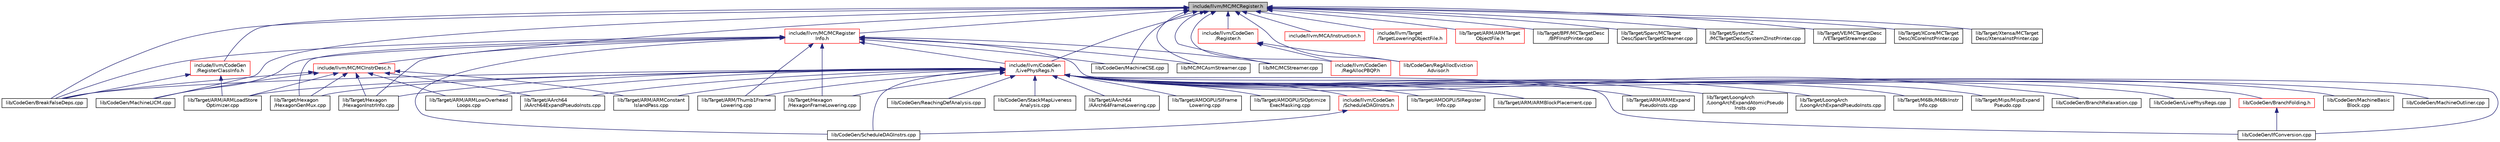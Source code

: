 digraph "include/llvm/MC/MCRegister.h"
{
 // LATEX_PDF_SIZE
  bgcolor="transparent";
  edge [fontname="Helvetica",fontsize="10",labelfontname="Helvetica",labelfontsize="10"];
  node [fontname="Helvetica",fontsize="10",shape=record];
  Node1 [label="include/llvm/MC/MCRegister.h",height=0.2,width=0.4,color="black", fillcolor="grey75", style="filled", fontcolor="black",tooltip=" "];
  Node1 -> Node2 [dir="back",color="midnightblue",fontsize="10",style="solid",fontname="Helvetica"];
  Node2 [label="include/llvm/CodeGen\l/LivePhysRegs.h",height=0.2,width=0.4,color="red",URL="$LivePhysRegs_8h.html",tooltip=" "];
  Node2 -> Node3 [dir="back",color="midnightblue",fontsize="10",style="solid",fontname="Helvetica"];
  Node3 [label="include/llvm/CodeGen\l/ScheduleDAGInstrs.h",height=0.2,width=0.4,color="red",URL="$ScheduleDAGInstrs_8h.html",tooltip=" "];
  Node3 -> Node67 [dir="back",color="midnightblue",fontsize="10",style="solid",fontname="Helvetica"];
  Node67 [label="lib/CodeGen/ScheduleDAGInstrs.cpp",height=0.2,width=0.4,color="black",URL="$ScheduleDAGInstrs_8cpp.html",tooltip=" "];
  Node2 -> Node69 [dir="back",color="midnightblue",fontsize="10",style="solid",fontname="Helvetica"];
  Node69 [label="lib/CodeGen/BranchFolding.h",height=0.2,width=0.4,color="red",URL="$BranchFolding_8h.html",tooltip=" "];
  Node69 -> Node71 [dir="back",color="midnightblue",fontsize="10",style="solid",fontname="Helvetica"];
  Node71 [label="lib/CodeGen/IfConversion.cpp",height=0.2,width=0.4,color="black",URL="$IfConversion_8cpp.html",tooltip=" "];
  Node2 -> Node73 [dir="back",color="midnightblue",fontsize="10",style="solid",fontname="Helvetica"];
  Node73 [label="lib/CodeGen/BranchRelaxation.cpp",height=0.2,width=0.4,color="black",URL="$BranchRelaxation_8cpp.html",tooltip=" "];
  Node2 -> Node74 [dir="back",color="midnightblue",fontsize="10",style="solid",fontname="Helvetica"];
  Node74 [label="lib/CodeGen/BreakFalseDeps.cpp",height=0.2,width=0.4,color="black",URL="$BreakFalseDeps_8cpp.html",tooltip=" "];
  Node2 -> Node71 [dir="back",color="midnightblue",fontsize="10",style="solid",fontname="Helvetica"];
  Node2 -> Node75 [dir="back",color="midnightblue",fontsize="10",style="solid",fontname="Helvetica"];
  Node75 [label="lib/CodeGen/LivePhysRegs.cpp",height=0.2,width=0.4,color="black",URL="$LivePhysRegs_8cpp.html",tooltip=" "];
  Node2 -> Node76 [dir="back",color="midnightblue",fontsize="10",style="solid",fontname="Helvetica"];
  Node76 [label="lib/CodeGen/MachineBasic\lBlock.cpp",height=0.2,width=0.4,color="black",URL="$MachineBasicBlock_8cpp.html",tooltip=" "];
  Node2 -> Node77 [dir="back",color="midnightblue",fontsize="10",style="solid",fontname="Helvetica"];
  Node77 [label="lib/CodeGen/MachineOutliner.cpp",height=0.2,width=0.4,color="black",URL="$MachineOutliner_8cpp.html",tooltip=" "];
  Node2 -> Node78 [dir="back",color="midnightblue",fontsize="10",style="solid",fontname="Helvetica"];
  Node78 [label="lib/CodeGen/ReachingDefAnalysis.cpp",height=0.2,width=0.4,color="black",URL="$ReachingDefAnalysis_8cpp.html",tooltip=" "];
  Node2 -> Node67 [dir="back",color="midnightblue",fontsize="10",style="solid",fontname="Helvetica"];
  Node2 -> Node79 [dir="back",color="midnightblue",fontsize="10",style="solid",fontname="Helvetica"];
  Node79 [label="lib/CodeGen/StackMapLiveness\lAnalysis.cpp",height=0.2,width=0.4,color="black",URL="$StackMapLivenessAnalysis_8cpp.html",tooltip=" "];
  Node2 -> Node80 [dir="back",color="midnightblue",fontsize="10",style="solid",fontname="Helvetica"];
  Node80 [label="lib/Target/AArch64\l/AArch64ExpandPseudoInsts.cpp",height=0.2,width=0.4,color="black",URL="$AArch64ExpandPseudoInsts_8cpp.html",tooltip=" "];
  Node2 -> Node81 [dir="back",color="midnightblue",fontsize="10",style="solid",fontname="Helvetica"];
  Node81 [label="lib/Target/AArch64\l/AArch64FrameLowering.cpp",height=0.2,width=0.4,color="black",URL="$AArch64FrameLowering_8cpp.html",tooltip=" "];
  Node2 -> Node82 [dir="back",color="midnightblue",fontsize="10",style="solid",fontname="Helvetica"];
  Node82 [label="lib/Target/AMDGPU/SIFrame\lLowering.cpp",height=0.2,width=0.4,color="black",URL="$SIFrameLowering_8cpp.html",tooltip=" "];
  Node2 -> Node83 [dir="back",color="midnightblue",fontsize="10",style="solid",fontname="Helvetica"];
  Node83 [label="lib/Target/AMDGPU/SIOptimize\lExecMasking.cpp",height=0.2,width=0.4,color="black",URL="$SIOptimizeExecMasking_8cpp.html",tooltip=" "];
  Node2 -> Node84 [dir="back",color="midnightblue",fontsize="10",style="solid",fontname="Helvetica"];
  Node84 [label="lib/Target/AMDGPU/SIRegister\lInfo.cpp",height=0.2,width=0.4,color="black",URL="$SIRegisterInfo_8cpp.html",tooltip=" "];
  Node2 -> Node85 [dir="back",color="midnightblue",fontsize="10",style="solid",fontname="Helvetica"];
  Node85 [label="lib/Target/ARM/ARMBlockPlacement.cpp",height=0.2,width=0.4,color="black",URL="$ARMBlockPlacement_8cpp.html",tooltip=" "];
  Node2 -> Node86 [dir="back",color="midnightblue",fontsize="10",style="solid",fontname="Helvetica"];
  Node86 [label="lib/Target/ARM/ARMConstant\lIslandPass.cpp",height=0.2,width=0.4,color="black",URL="$ARMConstantIslandPass_8cpp.html",tooltip=" "];
  Node2 -> Node87 [dir="back",color="midnightblue",fontsize="10",style="solid",fontname="Helvetica"];
  Node87 [label="lib/Target/ARM/ARMExpand\lPseudoInsts.cpp",height=0.2,width=0.4,color="black",URL="$ARMExpandPseudoInsts_8cpp.html",tooltip=" "];
  Node2 -> Node88 [dir="back",color="midnightblue",fontsize="10",style="solid",fontname="Helvetica"];
  Node88 [label="lib/Target/ARM/ARMLoadStore\lOptimizer.cpp",height=0.2,width=0.4,color="black",URL="$ARMLoadStoreOptimizer_8cpp.html",tooltip=" "];
  Node2 -> Node89 [dir="back",color="midnightblue",fontsize="10",style="solid",fontname="Helvetica"];
  Node89 [label="lib/Target/ARM/ARMLowOverhead\lLoops.cpp",height=0.2,width=0.4,color="black",URL="$ARMLowOverheadLoops_8cpp.html",tooltip=" "];
  Node2 -> Node90 [dir="back",color="midnightblue",fontsize="10",style="solid",fontname="Helvetica"];
  Node90 [label="lib/Target/ARM/Thumb1Frame\lLowering.cpp",height=0.2,width=0.4,color="black",URL="$Thumb1FrameLowering_8cpp.html",tooltip=" "];
  Node2 -> Node91 [dir="back",color="midnightblue",fontsize="10",style="solid",fontname="Helvetica"];
  Node91 [label="lib/Target/Hexagon\l/HexagonFrameLowering.cpp",height=0.2,width=0.4,color="black",URL="$HexagonFrameLowering_8cpp.html",tooltip=" "];
  Node2 -> Node92 [dir="back",color="midnightblue",fontsize="10",style="solid",fontname="Helvetica"];
  Node92 [label="lib/Target/Hexagon\l/HexagonGenMux.cpp",height=0.2,width=0.4,color="black",URL="$HexagonGenMux_8cpp.html",tooltip=" "];
  Node2 -> Node14 [dir="back",color="midnightblue",fontsize="10",style="solid",fontname="Helvetica"];
  Node14 [label="lib/Target/Hexagon\l/HexagonInstrInfo.cpp",height=0.2,width=0.4,color="black",URL="$HexagonInstrInfo_8cpp.html",tooltip=" "];
  Node2 -> Node93 [dir="back",color="midnightblue",fontsize="10",style="solid",fontname="Helvetica"];
  Node93 [label="lib/Target/LoongArch\l/LoongArchExpandAtomicPseudo\lInsts.cpp",height=0.2,width=0.4,color="black",URL="$LoongArchExpandAtomicPseudoInsts_8cpp.html",tooltip=" "];
  Node2 -> Node94 [dir="back",color="midnightblue",fontsize="10",style="solid",fontname="Helvetica"];
  Node94 [label="lib/Target/LoongArch\l/LoongArchExpandPseudoInsts.cpp",height=0.2,width=0.4,color="black",URL="$LoongArchExpandPseudoInsts_8cpp.html",tooltip=" "];
  Node2 -> Node95 [dir="back",color="midnightblue",fontsize="10",style="solid",fontname="Helvetica"];
  Node95 [label="lib/Target/M68k/M68kInstr\lInfo.cpp",height=0.2,width=0.4,color="black",URL="$M68kInstrInfo_8cpp.html",tooltip=" "];
  Node2 -> Node96 [dir="back",color="midnightblue",fontsize="10",style="solid",fontname="Helvetica"];
  Node96 [label="lib/Target/Mips/MipsExpand\lPseudo.cpp",height=0.2,width=0.4,color="black",URL="$MipsExpandPseudo_8cpp.html",tooltip=" "];
  Node1 -> Node113 [dir="back",color="midnightblue",fontsize="10",style="solid",fontname="Helvetica"];
  Node113 [label="include/llvm/CodeGen\l/RegAllocPBQP.h",height=0.2,width=0.4,color="red",URL="$RegAllocPBQP_8h.html",tooltip=" "];
  Node1 -> Node116 [dir="back",color="midnightblue",fontsize="10",style="solid",fontname="Helvetica"];
  Node116 [label="include/llvm/CodeGen\l/Register.h",height=0.2,width=0.4,color="red",URL="$Register_8h.html",tooltip=" "];
  Node116 -> Node113 [dir="back",color="midnightblue",fontsize="10",style="solid",fontname="Helvetica"];
  Node116 -> Node1438 [dir="back",color="midnightblue",fontsize="10",style="solid",fontname="Helvetica"];
  Node1438 [label="lib/CodeGen/RegAllocEviction\lAdvisor.h",height=0.2,width=0.4,color="red",URL="$RegAllocEvictionAdvisor_8h.html",tooltip=" "];
  Node1 -> Node1348 [dir="back",color="midnightblue",fontsize="10",style="solid",fontname="Helvetica"];
  Node1348 [label="include/llvm/CodeGen\l/RegisterClassInfo.h",height=0.2,width=0.4,color="red",URL="$RegisterClassInfo_8h.html",tooltip=" "];
  Node1348 -> Node74 [dir="back",color="midnightblue",fontsize="10",style="solid",fontname="Helvetica"];
  Node1348 -> Node88 [dir="back",color="midnightblue",fontsize="10",style="solid",fontname="Helvetica"];
  Node1 -> Node1444 [dir="back",color="midnightblue",fontsize="10",style="solid",fontname="Helvetica"];
  Node1444 [label="include/llvm/MC/MCInstrDesc.h",height=0.2,width=0.4,color="red",URL="$MCInstrDesc_8h.html",tooltip=" "];
  Node1444 -> Node74 [dir="back",color="midnightblue",fontsize="10",style="solid",fontname="Helvetica"];
  Node1444 -> Node616 [dir="back",color="midnightblue",fontsize="10",style="solid",fontname="Helvetica"];
  Node616 [label="lib/CodeGen/MachineLICM.cpp",height=0.2,width=0.4,color="black",URL="$MachineLICM_8cpp.html",tooltip=" "];
  Node1444 -> Node80 [dir="back",color="midnightblue",fontsize="10",style="solid",fontname="Helvetica"];
  Node1444 -> Node86 [dir="back",color="midnightblue",fontsize="10",style="solid",fontname="Helvetica"];
  Node1444 -> Node88 [dir="back",color="midnightblue",fontsize="10",style="solid",fontname="Helvetica"];
  Node1444 -> Node89 [dir="back",color="midnightblue",fontsize="10",style="solid",fontname="Helvetica"];
  Node1444 -> Node92 [dir="back",color="midnightblue",fontsize="10",style="solid",fontname="Helvetica"];
  Node1444 -> Node14 [dir="back",color="midnightblue",fontsize="10",style="solid",fontname="Helvetica"];
  Node1 -> Node1657 [dir="back",color="midnightblue",fontsize="10",style="solid",fontname="Helvetica"];
  Node1657 [label="include/llvm/MC/MCRegister\lInfo.h",height=0.2,width=0.4,color="red",URL="$MCRegisterInfo_8h.html",tooltip=" "];
  Node1657 -> Node2 [dir="back",color="midnightblue",fontsize="10",style="solid",fontname="Helvetica"];
  Node1657 -> Node74 [dir="back",color="midnightblue",fontsize="10",style="solid",fontname="Helvetica"];
  Node1657 -> Node71 [dir="back",color="midnightblue",fontsize="10",style="solid",fontname="Helvetica"];
  Node1657 -> Node608 [dir="back",color="midnightblue",fontsize="10",style="solid",fontname="Helvetica"];
  Node608 [label="lib/CodeGen/MachineCSE.cpp",height=0.2,width=0.4,color="black",URL="$MachineCSE_8cpp.html",tooltip=" "];
  Node1657 -> Node616 [dir="back",color="midnightblue",fontsize="10",style="solid",fontname="Helvetica"];
  Node1657 -> Node67 [dir="back",color="midnightblue",fontsize="10",style="solid",fontname="Helvetica"];
  Node1657 -> Node1664 [dir="back",color="midnightblue",fontsize="10",style="solid",fontname="Helvetica"];
  Node1664 [label="lib/MC/MCAsmStreamer.cpp",height=0.2,width=0.4,color="black",URL="$MCAsmStreamer_8cpp.html",tooltip=" "];
  Node1657 -> Node1668 [dir="back",color="midnightblue",fontsize="10",style="solid",fontname="Helvetica"];
  Node1668 [label="lib/MC/MCStreamer.cpp",height=0.2,width=0.4,color="black",URL="$MCStreamer_8cpp.html",tooltip=" "];
  Node1657 -> Node90 [dir="back",color="midnightblue",fontsize="10",style="solid",fontname="Helvetica"];
  Node1657 -> Node91 [dir="back",color="midnightblue",fontsize="10",style="solid",fontname="Helvetica"];
  Node1657 -> Node92 [dir="back",color="midnightblue",fontsize="10",style="solid",fontname="Helvetica"];
  Node1657 -> Node14 [dir="back",color="midnightblue",fontsize="10",style="solid",fontname="Helvetica"];
  Node1 -> Node1705 [dir="back",color="midnightblue",fontsize="10",style="solid",fontname="Helvetica"];
  Node1705 [label="include/llvm/MCA/Instruction.h",height=0.2,width=0.4,color="red",URL="$MCA_2Instruction_8h.html",tooltip=" "];
  Node1 -> Node1734 [dir="back",color="midnightblue",fontsize="10",style="solid",fontname="Helvetica"];
  Node1734 [label="include/llvm/Target\l/TargetLoweringObjectFile.h",height=0.2,width=0.4,color="red",URL="$TargetLoweringObjectFile_8h.html",tooltip=" "];
  Node1 -> Node74 [dir="back",color="midnightblue",fontsize="10",style="solid",fontname="Helvetica"];
  Node1 -> Node608 [dir="back",color="midnightblue",fontsize="10",style="solid",fontname="Helvetica"];
  Node1 -> Node616 [dir="back",color="midnightblue",fontsize="10",style="solid",fontname="Helvetica"];
  Node1 -> Node1438 [dir="back",color="midnightblue",fontsize="10",style="solid",fontname="Helvetica"];
  Node1 -> Node1664 [dir="back",color="midnightblue",fontsize="10",style="solid",fontname="Helvetica"];
  Node1 -> Node1668 [dir="back",color="midnightblue",fontsize="10",style="solid",fontname="Helvetica"];
  Node1 -> Node1738 [dir="back",color="midnightblue",fontsize="10",style="solid",fontname="Helvetica"];
  Node1738 [label="lib/Target/ARM/ARMTarget\lObjectFile.h",height=0.2,width=0.4,color="red",URL="$ARMTargetObjectFile_8h.html",tooltip=" "];
  Node1 -> Node1760 [dir="back",color="midnightblue",fontsize="10",style="solid",fontname="Helvetica"];
  Node1760 [label="lib/Target/BPF/MCTargetDesc\l/BPFInstPrinter.cpp",height=0.2,width=0.4,color="black",URL="$BPFInstPrinter_8cpp.html",tooltip=" "];
  Node1 -> Node1761 [dir="back",color="midnightblue",fontsize="10",style="solid",fontname="Helvetica"];
  Node1761 [label="lib/Target/Sparc/MCTarget\lDesc/SparcTargetStreamer.cpp",height=0.2,width=0.4,color="black",URL="$SparcTargetStreamer_8cpp.html",tooltip=" "];
  Node1 -> Node1762 [dir="back",color="midnightblue",fontsize="10",style="solid",fontname="Helvetica"];
  Node1762 [label="lib/Target/SystemZ\l/MCTargetDesc/SystemZInstPrinter.cpp",height=0.2,width=0.4,color="black",URL="$SystemZInstPrinter_8cpp.html",tooltip=" "];
  Node1 -> Node1763 [dir="back",color="midnightblue",fontsize="10",style="solid",fontname="Helvetica"];
  Node1763 [label="lib/Target/VE/MCTargetDesc\l/VETargetStreamer.cpp",height=0.2,width=0.4,color="black",URL="$VETargetStreamer_8cpp.html",tooltip=" "];
  Node1 -> Node1764 [dir="back",color="midnightblue",fontsize="10",style="solid",fontname="Helvetica"];
  Node1764 [label="lib/Target/XCore/MCTarget\lDesc/XCoreInstPrinter.cpp",height=0.2,width=0.4,color="black",URL="$XCoreInstPrinter_8cpp.html",tooltip=" "];
  Node1 -> Node1400 [dir="back",color="midnightblue",fontsize="10",style="solid",fontname="Helvetica"];
  Node1400 [label="lib/Target/Xtensa/MCTarget\lDesc/XtensaInstPrinter.cpp",height=0.2,width=0.4,color="black",URL="$XtensaInstPrinter_8cpp.html",tooltip=" "];
}
